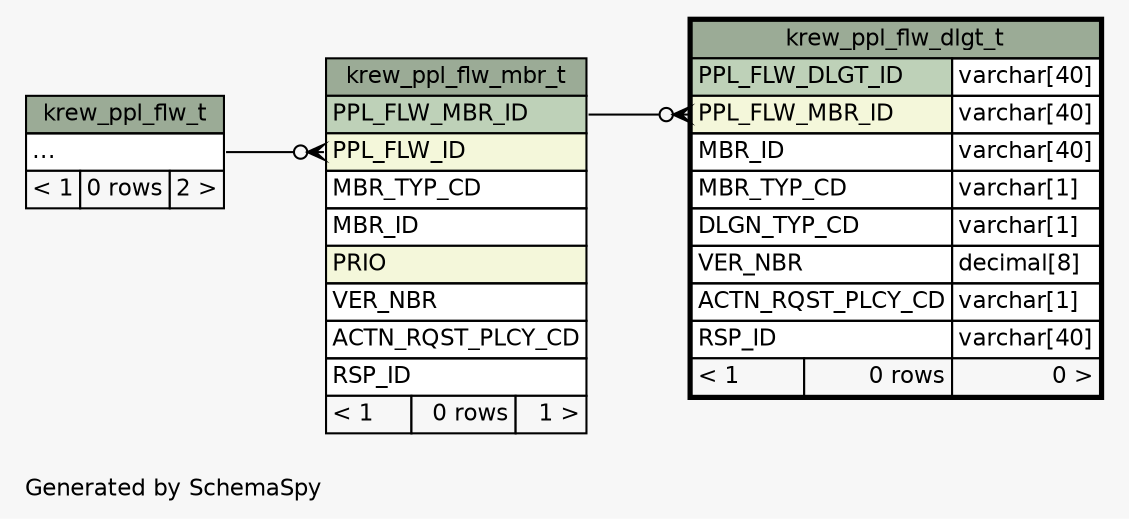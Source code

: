 // dot 2.28.0 on Mac OS X 10.7.2
// SchemaSpy rev 590
digraph "twoDegreesRelationshipsDiagram" {
  graph [
    rankdir="RL"
    bgcolor="#f7f7f7"
    label="\nGenerated by SchemaSpy"
    labeljust="l"
    nodesep="0.18"
    ranksep="0.46"
    fontname="Helvetica"
    fontsize="11"
  ];
  node [
    fontname="Helvetica"
    fontsize="11"
    shape="plaintext"
  ];
  edge [
    arrowsize="0.8"
  ];
  "krew_ppl_flw_dlgt_t":"PPL_FLW_MBR_ID":w -> "krew_ppl_flw_mbr_t":"PPL_FLW_MBR_ID":e [arrowhead=none dir=back arrowtail=crowodot];
  "krew_ppl_flw_mbr_t":"PPL_FLW_ID":w -> "krew_ppl_flw_t":"elipses":e [arrowhead=none dir=back arrowtail=crowodot];
  "krew_ppl_flw_dlgt_t" [
    label=<
    <TABLE BORDER="2" CELLBORDER="1" CELLSPACING="0" BGCOLOR="#ffffff">
      <TR><TD COLSPAN="3" BGCOLOR="#9bab96" ALIGN="CENTER">krew_ppl_flw_dlgt_t</TD></TR>
      <TR><TD PORT="PPL_FLW_DLGT_ID" COLSPAN="2" BGCOLOR="#bed1b8" ALIGN="LEFT">PPL_FLW_DLGT_ID</TD><TD PORT="PPL_FLW_DLGT_ID.type" ALIGN="LEFT">varchar[40]</TD></TR>
      <TR><TD PORT="PPL_FLW_MBR_ID" COLSPAN="2" BGCOLOR="#f4f7da" ALIGN="LEFT">PPL_FLW_MBR_ID</TD><TD PORT="PPL_FLW_MBR_ID.type" ALIGN="LEFT">varchar[40]</TD></TR>
      <TR><TD PORT="MBR_ID" COLSPAN="2" ALIGN="LEFT">MBR_ID</TD><TD PORT="MBR_ID.type" ALIGN="LEFT">varchar[40]</TD></TR>
      <TR><TD PORT="MBR_TYP_CD" COLSPAN="2" ALIGN="LEFT">MBR_TYP_CD</TD><TD PORT="MBR_TYP_CD.type" ALIGN="LEFT">varchar[1]</TD></TR>
      <TR><TD PORT="DLGN_TYP_CD" COLSPAN="2" ALIGN="LEFT">DLGN_TYP_CD</TD><TD PORT="DLGN_TYP_CD.type" ALIGN="LEFT">varchar[1]</TD></TR>
      <TR><TD PORT="VER_NBR" COLSPAN="2" ALIGN="LEFT">VER_NBR</TD><TD PORT="VER_NBR.type" ALIGN="LEFT">decimal[8]</TD></TR>
      <TR><TD PORT="ACTN_RQST_PLCY_CD" COLSPAN="2" ALIGN="LEFT">ACTN_RQST_PLCY_CD</TD><TD PORT="ACTN_RQST_PLCY_CD.type" ALIGN="LEFT">varchar[1]</TD></TR>
      <TR><TD PORT="RSP_ID" COLSPAN="2" ALIGN="LEFT">RSP_ID</TD><TD PORT="RSP_ID.type" ALIGN="LEFT">varchar[40]</TD></TR>
      <TR><TD ALIGN="LEFT" BGCOLOR="#f7f7f7">&lt; 1</TD><TD ALIGN="RIGHT" BGCOLOR="#f7f7f7">0 rows</TD><TD ALIGN="RIGHT" BGCOLOR="#f7f7f7">0 &gt;</TD></TR>
    </TABLE>>
    URL="krew_ppl_flw_dlgt_t.html"
    tooltip="krew_ppl_flw_dlgt_t"
  ];
  "krew_ppl_flw_mbr_t" [
    label=<
    <TABLE BORDER="0" CELLBORDER="1" CELLSPACING="0" BGCOLOR="#ffffff">
      <TR><TD COLSPAN="3" BGCOLOR="#9bab96" ALIGN="CENTER">krew_ppl_flw_mbr_t</TD></TR>
      <TR><TD PORT="PPL_FLW_MBR_ID" COLSPAN="3" BGCOLOR="#bed1b8" ALIGN="LEFT">PPL_FLW_MBR_ID</TD></TR>
      <TR><TD PORT="PPL_FLW_ID" COLSPAN="3" BGCOLOR="#f4f7da" ALIGN="LEFT">PPL_FLW_ID</TD></TR>
      <TR><TD PORT="MBR_TYP_CD" COLSPAN="3" ALIGN="LEFT">MBR_TYP_CD</TD></TR>
      <TR><TD PORT="MBR_ID" COLSPAN="3" ALIGN="LEFT">MBR_ID</TD></TR>
      <TR><TD PORT="PRIO" COLSPAN="3" BGCOLOR="#f4f7da" ALIGN="LEFT">PRIO</TD></TR>
      <TR><TD PORT="VER_NBR" COLSPAN="3" ALIGN="LEFT">VER_NBR</TD></TR>
      <TR><TD PORT="ACTN_RQST_PLCY_CD" COLSPAN="3" ALIGN="LEFT">ACTN_RQST_PLCY_CD</TD></TR>
      <TR><TD PORT="RSP_ID" COLSPAN="3" ALIGN="LEFT">RSP_ID</TD></TR>
      <TR><TD ALIGN="LEFT" BGCOLOR="#f7f7f7">&lt; 1</TD><TD ALIGN="RIGHT" BGCOLOR="#f7f7f7">0 rows</TD><TD ALIGN="RIGHT" BGCOLOR="#f7f7f7">1 &gt;</TD></TR>
    </TABLE>>
    URL="krew_ppl_flw_mbr_t.html"
    tooltip="krew_ppl_flw_mbr_t"
  ];
  "krew_ppl_flw_t" [
    label=<
    <TABLE BORDER="0" CELLBORDER="1" CELLSPACING="0" BGCOLOR="#ffffff">
      <TR><TD COLSPAN="3" BGCOLOR="#9bab96" ALIGN="CENTER">krew_ppl_flw_t</TD></TR>
      <TR><TD PORT="elipses" COLSPAN="3" ALIGN="LEFT">...</TD></TR>
      <TR><TD ALIGN="LEFT" BGCOLOR="#f7f7f7">&lt; 1</TD><TD ALIGN="RIGHT" BGCOLOR="#f7f7f7">0 rows</TD><TD ALIGN="RIGHT" BGCOLOR="#f7f7f7">2 &gt;</TD></TR>
    </TABLE>>
    URL="krew_ppl_flw_t.html"
    tooltip="krew_ppl_flw_t"
  ];
}
